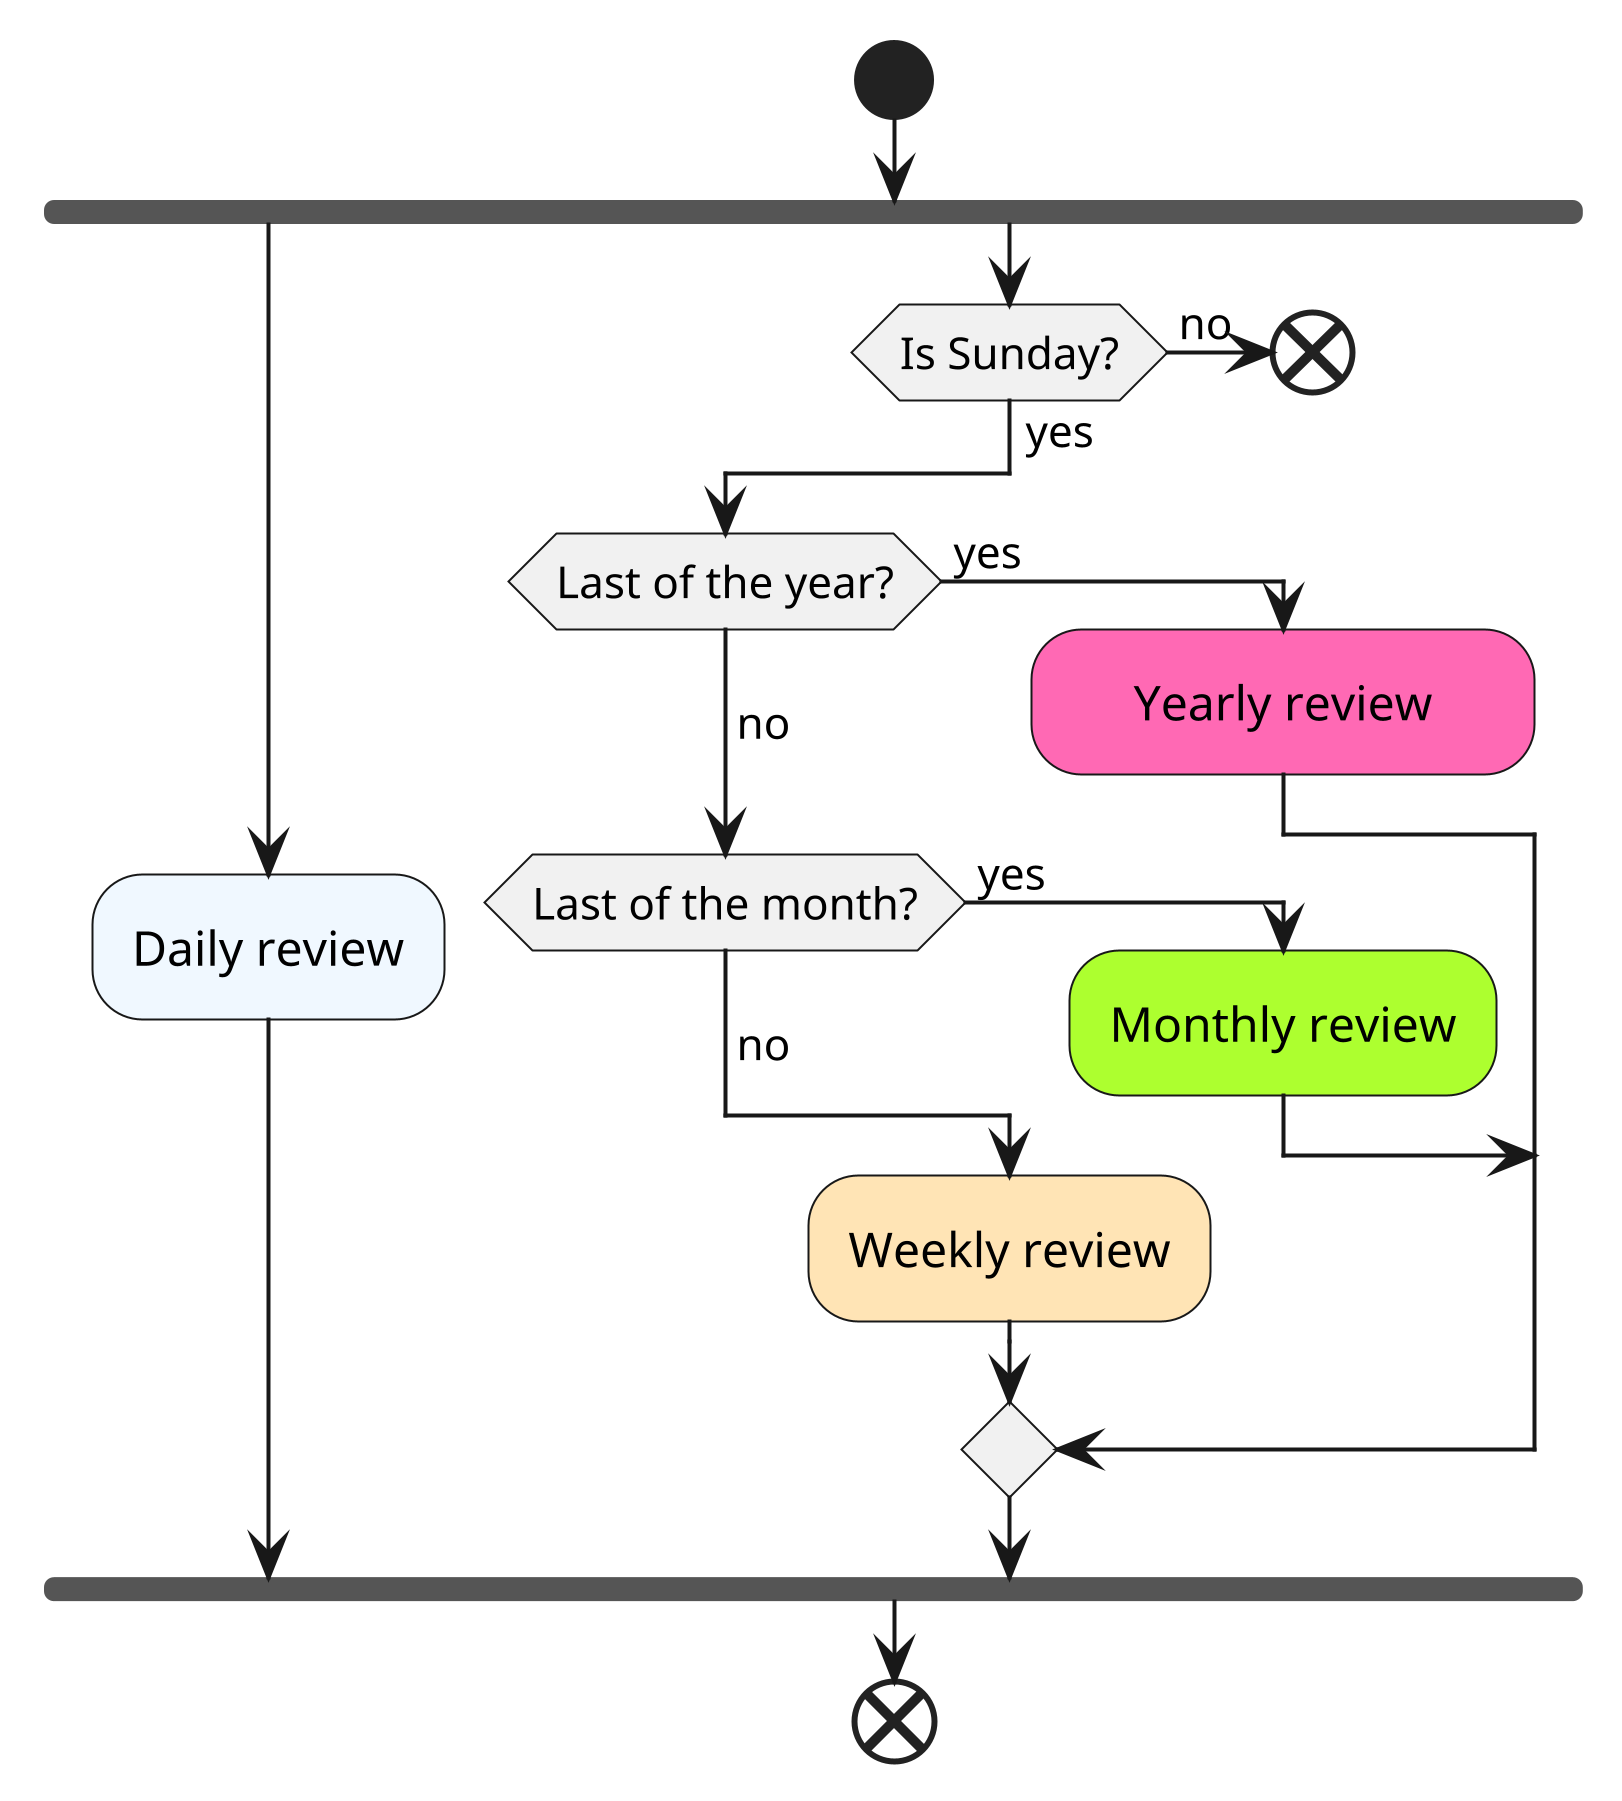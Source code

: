 @startuml overviewReview
scale 5
!pragma useVerticalIf on

start
fork
    #AliceBlue :Daily review;
fork again
  if (Is Sunday?) then (yes )
    if (Last of the year?) then ( yes)
        #HotPink :     Yearly review     ;
    ( no) elseif (Last of the month?) then ( yes)
        #GreenYellow :Monthly review;
    else ( no)
        #Moccasin :Weekly review;
    endif
  else ( no)
    end;
  endif
end fork
end
@enduml
